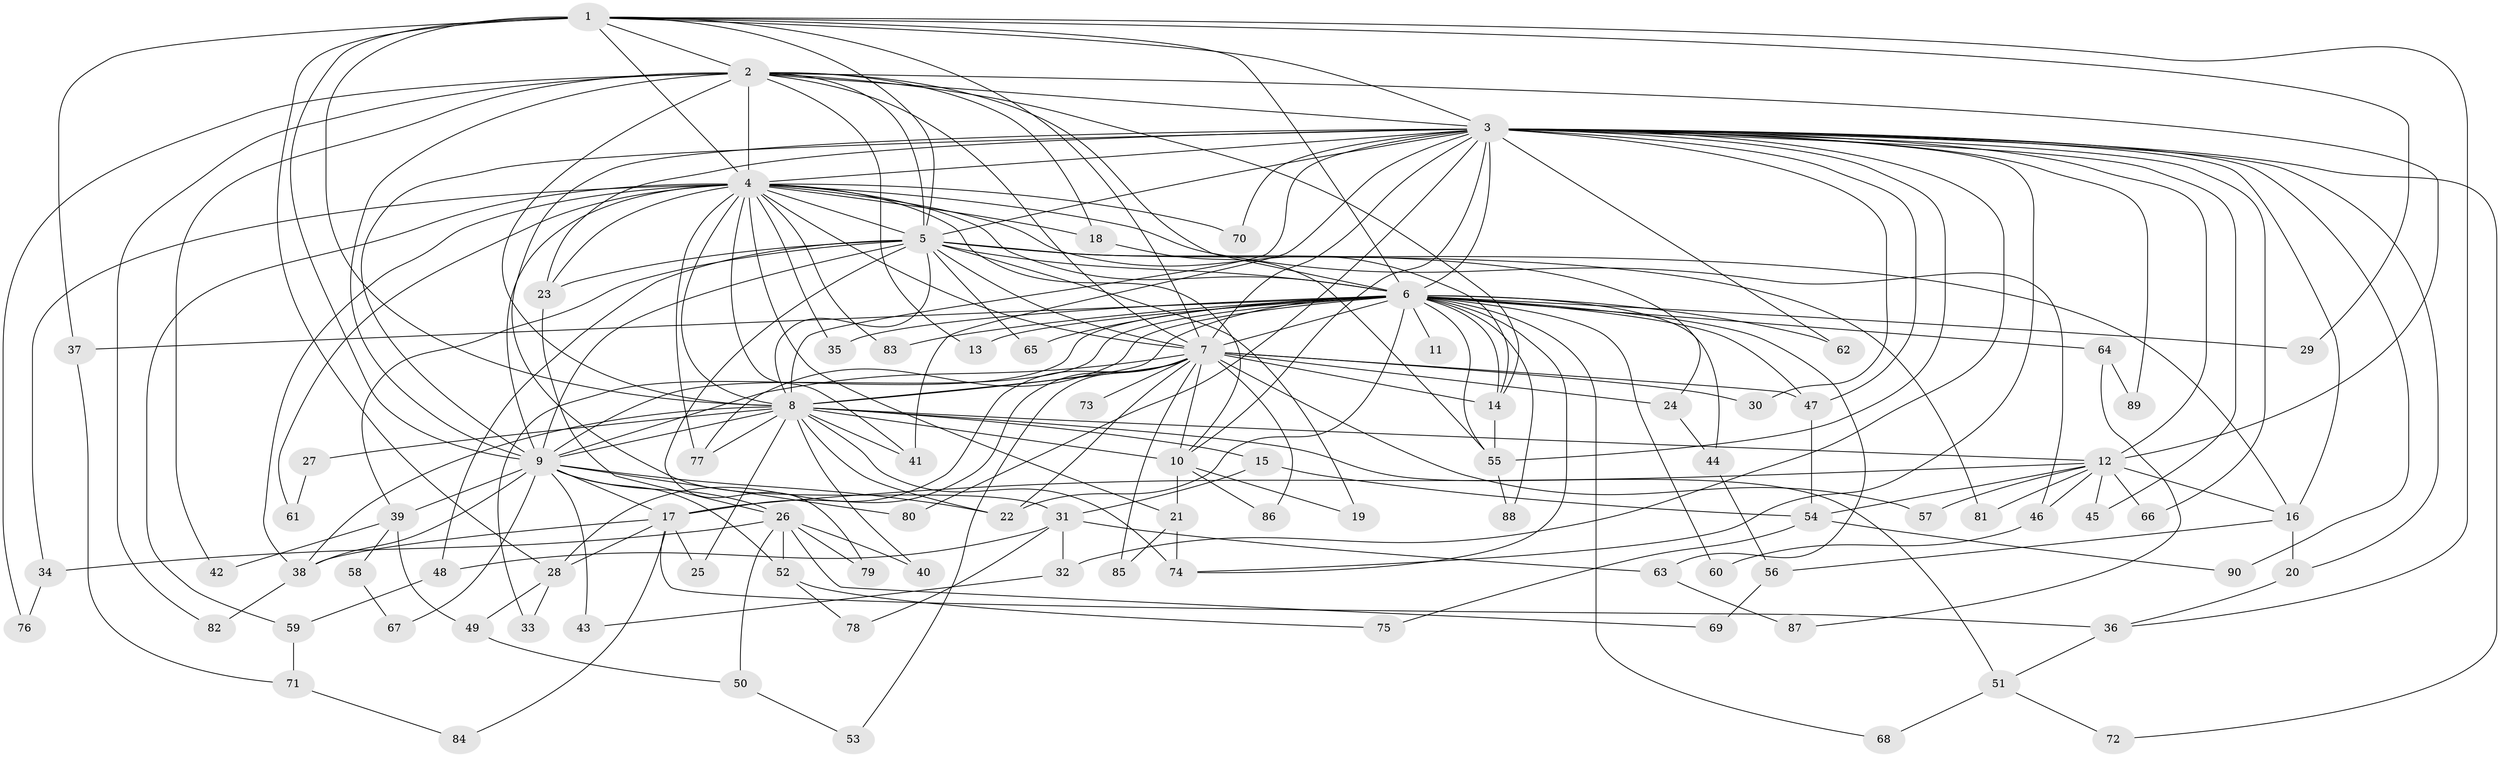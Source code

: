 // original degree distribution, {14: 0.007936507936507936, 17: 0.007936507936507936, 31: 0.007936507936507936, 25: 0.023809523809523808, 21: 0.015873015873015872, 34: 0.007936507936507936, 16: 0.007936507936507936, 5: 0.031746031746031744, 2: 0.5317460317460317, 7: 0.015873015873015872, 4: 0.09523809523809523, 3: 0.21428571428571427, 8: 0.015873015873015872, 6: 0.015873015873015872}
// Generated by graph-tools (version 1.1) at 2025/49/03/04/25 22:49:50]
// undirected, 90 vertices, 214 edges
graph export_dot {
  node [color=gray90,style=filled];
  1;
  2;
  3;
  4;
  5;
  6;
  7;
  8;
  9;
  10;
  11;
  12;
  13;
  14;
  15;
  16;
  17;
  18;
  19;
  20;
  21;
  22;
  23;
  24;
  25;
  26;
  27;
  28;
  29;
  30;
  31;
  32;
  33;
  34;
  35;
  36;
  37;
  38;
  39;
  40;
  41;
  42;
  43;
  44;
  45;
  46;
  47;
  48;
  49;
  50;
  51;
  52;
  53;
  54;
  55;
  56;
  57;
  58;
  59;
  60;
  61;
  62;
  63;
  64;
  65;
  66;
  67;
  68;
  69;
  70;
  71;
  72;
  73;
  74;
  75;
  76;
  77;
  78;
  79;
  80;
  81;
  82;
  83;
  84;
  85;
  86;
  87;
  88;
  89;
  90;
  1 -- 2 [weight=1.0];
  1 -- 3 [weight=1.0];
  1 -- 4 [weight=1.0];
  1 -- 5 [weight=1.0];
  1 -- 6 [weight=1.0];
  1 -- 7 [weight=1.0];
  1 -- 8 [weight=3.0];
  1 -- 9 [weight=1.0];
  1 -- 28 [weight=1.0];
  1 -- 29 [weight=1.0];
  1 -- 36 [weight=1.0];
  1 -- 37 [weight=1.0];
  2 -- 3 [weight=1.0];
  2 -- 4 [weight=1.0];
  2 -- 5 [weight=1.0];
  2 -- 6 [weight=1.0];
  2 -- 7 [weight=1.0];
  2 -- 8 [weight=3.0];
  2 -- 9 [weight=1.0];
  2 -- 12 [weight=1.0];
  2 -- 13 [weight=1.0];
  2 -- 14 [weight=1.0];
  2 -- 18 [weight=1.0];
  2 -- 42 [weight=1.0];
  2 -- 76 [weight=1.0];
  2 -- 82 [weight=1.0];
  3 -- 4 [weight=1.0];
  3 -- 5 [weight=1.0];
  3 -- 6 [weight=1.0];
  3 -- 7 [weight=1.0];
  3 -- 8 [weight=3.0];
  3 -- 9 [weight=1.0];
  3 -- 10 [weight=1.0];
  3 -- 12 [weight=2.0];
  3 -- 16 [weight=1.0];
  3 -- 20 [weight=1.0];
  3 -- 23 [weight=1.0];
  3 -- 30 [weight=1.0];
  3 -- 31 [weight=1.0];
  3 -- 32 [weight=1.0];
  3 -- 41 [weight=1.0];
  3 -- 45 [weight=1.0];
  3 -- 47 [weight=1.0];
  3 -- 55 [weight=1.0];
  3 -- 62 [weight=1.0];
  3 -- 66 [weight=1.0];
  3 -- 70 [weight=1.0];
  3 -- 72 [weight=1.0];
  3 -- 74 [weight=1.0];
  3 -- 80 [weight=1.0];
  3 -- 89 [weight=1.0];
  3 -- 90 [weight=1.0];
  4 -- 5 [weight=1.0];
  4 -- 6 [weight=1.0];
  4 -- 7 [weight=1.0];
  4 -- 8 [weight=2.0];
  4 -- 9 [weight=2.0];
  4 -- 10 [weight=1.0];
  4 -- 14 [weight=1.0];
  4 -- 18 [weight=1.0];
  4 -- 21 [weight=1.0];
  4 -- 23 [weight=1.0];
  4 -- 34 [weight=1.0];
  4 -- 35 [weight=1.0];
  4 -- 38 [weight=1.0];
  4 -- 41 [weight=1.0];
  4 -- 46 [weight=1.0];
  4 -- 59 [weight=1.0];
  4 -- 61 [weight=1.0];
  4 -- 70 [weight=1.0];
  4 -- 77 [weight=1.0];
  4 -- 83 [weight=1.0];
  5 -- 6 [weight=2.0];
  5 -- 7 [weight=2.0];
  5 -- 8 [weight=3.0];
  5 -- 9 [weight=1.0];
  5 -- 16 [weight=1.0];
  5 -- 19 [weight=1.0];
  5 -- 23 [weight=1.0];
  5 -- 24 [weight=1.0];
  5 -- 39 [weight=1.0];
  5 -- 48 [weight=1.0];
  5 -- 65 [weight=1.0];
  5 -- 79 [weight=1.0];
  5 -- 81 [weight=1.0];
  6 -- 7 [weight=1.0];
  6 -- 8 [weight=2.0];
  6 -- 9 [weight=2.0];
  6 -- 11 [weight=1.0];
  6 -- 13 [weight=1.0];
  6 -- 14 [weight=1.0];
  6 -- 22 [weight=1.0];
  6 -- 29 [weight=1.0];
  6 -- 33 [weight=1.0];
  6 -- 35 [weight=1.0];
  6 -- 37 [weight=1.0];
  6 -- 44 [weight=1.0];
  6 -- 47 [weight=1.0];
  6 -- 55 [weight=1.0];
  6 -- 60 [weight=1.0];
  6 -- 62 [weight=1.0];
  6 -- 63 [weight=1.0];
  6 -- 64 [weight=1.0];
  6 -- 65 [weight=1.0];
  6 -- 68 [weight=1.0];
  6 -- 74 [weight=1.0];
  6 -- 77 [weight=1.0];
  6 -- 83 [weight=1.0];
  6 -- 88 [weight=1.0];
  7 -- 8 [weight=2.0];
  7 -- 9 [weight=1.0];
  7 -- 10 [weight=1.0];
  7 -- 14 [weight=1.0];
  7 -- 17 [weight=2.0];
  7 -- 22 [weight=1.0];
  7 -- 24 [weight=1.0];
  7 -- 28 [weight=1.0];
  7 -- 30 [weight=1.0];
  7 -- 47 [weight=1.0];
  7 -- 53 [weight=1.0];
  7 -- 57 [weight=1.0];
  7 -- 73 [weight=1.0];
  7 -- 85 [weight=1.0];
  7 -- 86 [weight=1.0];
  8 -- 9 [weight=3.0];
  8 -- 10 [weight=1.0];
  8 -- 12 [weight=1.0];
  8 -- 15 [weight=1.0];
  8 -- 22 [weight=1.0];
  8 -- 25 [weight=1.0];
  8 -- 27 [weight=1.0];
  8 -- 38 [weight=1.0];
  8 -- 40 [weight=1.0];
  8 -- 41 [weight=1.0];
  8 -- 51 [weight=1.0];
  8 -- 74 [weight=3.0];
  8 -- 77 [weight=1.0];
  9 -- 17 [weight=1.0];
  9 -- 22 [weight=1.0];
  9 -- 26 [weight=1.0];
  9 -- 38 [weight=1.0];
  9 -- 39 [weight=1.0];
  9 -- 43 [weight=1.0];
  9 -- 52 [weight=1.0];
  9 -- 67 [weight=1.0];
  9 -- 80 [weight=1.0];
  10 -- 19 [weight=1.0];
  10 -- 21 [weight=1.0];
  10 -- 86 [weight=1.0];
  12 -- 16 [weight=1.0];
  12 -- 17 [weight=1.0];
  12 -- 45 [weight=1.0];
  12 -- 46 [weight=1.0];
  12 -- 54 [weight=1.0];
  12 -- 57 [weight=1.0];
  12 -- 66 [weight=1.0];
  12 -- 81 [weight=1.0];
  14 -- 55 [weight=1.0];
  15 -- 31 [weight=1.0];
  15 -- 54 [weight=1.0];
  16 -- 20 [weight=1.0];
  16 -- 56 [weight=1.0];
  17 -- 25 [weight=1.0];
  17 -- 28 [weight=1.0];
  17 -- 36 [weight=1.0];
  17 -- 38 [weight=1.0];
  17 -- 84 [weight=1.0];
  18 -- 55 [weight=1.0];
  20 -- 36 [weight=1.0];
  21 -- 74 [weight=1.0];
  21 -- 85 [weight=1.0];
  23 -- 26 [weight=1.0];
  24 -- 44 [weight=1.0];
  26 -- 34 [weight=1.0];
  26 -- 40 [weight=1.0];
  26 -- 50 [weight=1.0];
  26 -- 52 [weight=1.0];
  26 -- 69 [weight=1.0];
  26 -- 79 [weight=1.0];
  27 -- 61 [weight=1.0];
  28 -- 33 [weight=1.0];
  28 -- 49 [weight=1.0];
  31 -- 32 [weight=1.0];
  31 -- 48 [weight=1.0];
  31 -- 63 [weight=1.0];
  31 -- 78 [weight=1.0];
  32 -- 43 [weight=1.0];
  34 -- 76 [weight=1.0];
  36 -- 51 [weight=1.0];
  37 -- 71 [weight=1.0];
  38 -- 82 [weight=1.0];
  39 -- 42 [weight=1.0];
  39 -- 49 [weight=1.0];
  39 -- 58 [weight=1.0];
  44 -- 56 [weight=1.0];
  46 -- 60 [weight=1.0];
  47 -- 54 [weight=1.0];
  48 -- 59 [weight=1.0];
  49 -- 50 [weight=1.0];
  50 -- 53 [weight=1.0];
  51 -- 68 [weight=1.0];
  51 -- 72 [weight=1.0];
  52 -- 75 [weight=1.0];
  52 -- 78 [weight=1.0];
  54 -- 75 [weight=1.0];
  54 -- 90 [weight=1.0];
  55 -- 88 [weight=1.0];
  56 -- 69 [weight=1.0];
  58 -- 67 [weight=1.0];
  59 -- 71 [weight=1.0];
  63 -- 87 [weight=1.0];
  64 -- 87 [weight=1.0];
  64 -- 89 [weight=1.0];
  71 -- 84 [weight=1.0];
}
